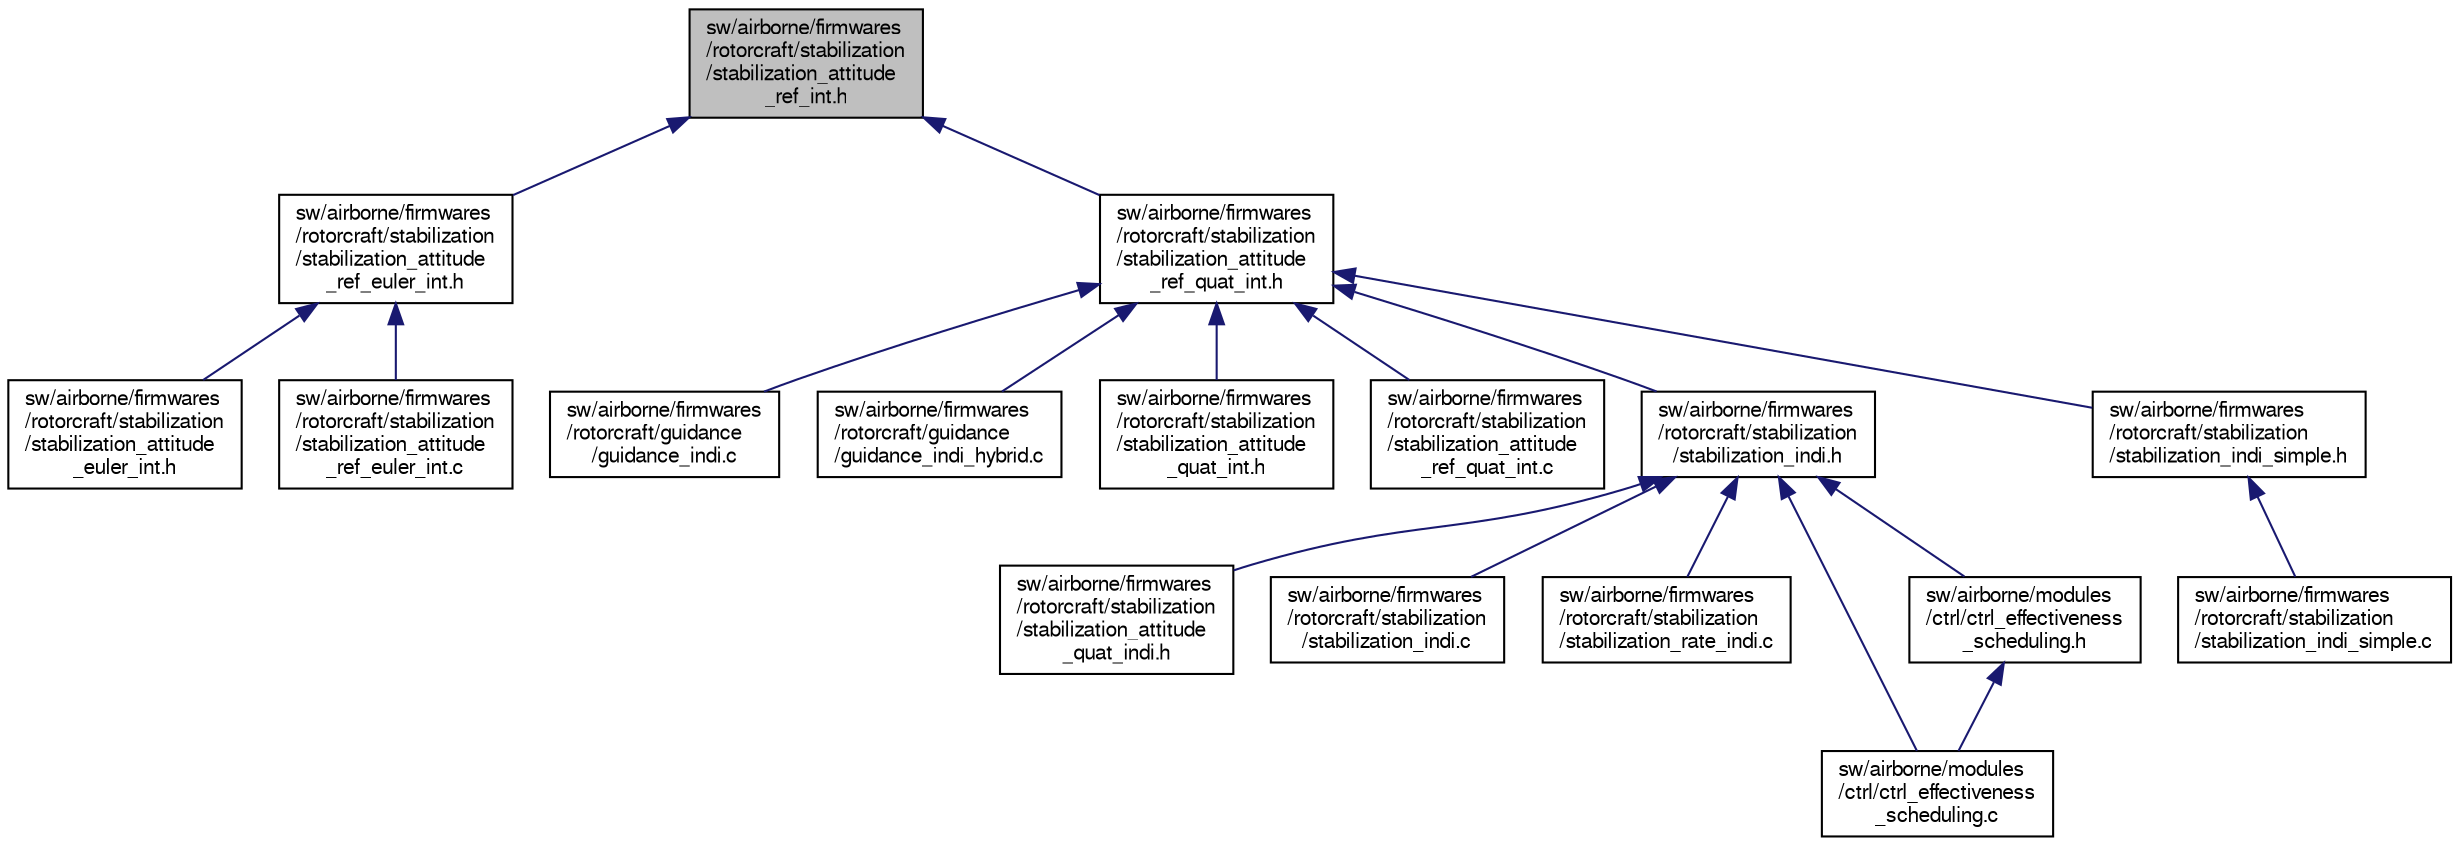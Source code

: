 digraph "sw/airborne/firmwares/rotorcraft/stabilization/stabilization_attitude_ref_int.h"
{
  edge [fontname="FreeSans",fontsize="10",labelfontname="FreeSans",labelfontsize="10"];
  node [fontname="FreeSans",fontsize="10",shape=record];
  Node1 [label="sw/airborne/firmwares\l/rotorcraft/stabilization\l/stabilization_attitude\l_ref_int.h",height=0.2,width=0.4,color="black", fillcolor="grey75", style="filled", fontcolor="black"];
  Node1 -> Node2 [dir="back",color="midnightblue",fontsize="10",style="solid",fontname="FreeSans"];
  Node2 [label="sw/airborne/firmwares\l/rotorcraft/stabilization\l/stabilization_attitude\l_ref_euler_int.h",height=0.2,width=0.4,color="black", fillcolor="white", style="filled",URL="$stabilization__attitude__ref__euler__int_8h.html",tooltip="Rotorcraft attitude reference generation (euler int version) "];
  Node2 -> Node3 [dir="back",color="midnightblue",fontsize="10",style="solid",fontname="FreeSans"];
  Node3 [label="sw/airborne/firmwares\l/rotorcraft/stabilization\l/stabilization_attitude\l_euler_int.h",height=0.2,width=0.4,color="black", fillcolor="white", style="filled",URL="$stabilization__attitude__euler__int_8h.html"];
  Node2 -> Node4 [dir="back",color="midnightblue",fontsize="10",style="solid",fontname="FreeSans"];
  Node4 [label="sw/airborne/firmwares\l/rotorcraft/stabilization\l/stabilization_attitude\l_ref_euler_int.c",height=0.2,width=0.4,color="black", fillcolor="white", style="filled",URL="$stabilization__attitude__ref__euler__int_8c.html",tooltip="Rotorcraft attitude reference generation (euler int version) "];
  Node1 -> Node5 [dir="back",color="midnightblue",fontsize="10",style="solid",fontname="FreeSans"];
  Node5 [label="sw/airborne/firmwares\l/rotorcraft/stabilization\l/stabilization_attitude\l_ref_quat_int.h",height=0.2,width=0.4,color="black", fillcolor="white", style="filled",URL="$stabilization__attitude__ref__quat__int_8h.html",tooltip="Rotorcraft attitude reference generation. "];
  Node5 -> Node6 [dir="back",color="midnightblue",fontsize="10",style="solid",fontname="FreeSans"];
  Node6 [label="sw/airborne/firmwares\l/rotorcraft/guidance\l/guidance_indi.c",height=0.2,width=0.4,color="black", fillcolor="white", style="filled",URL="$guidance__indi_8c.html",tooltip="A guidance mode based on Incremental Nonlinear Dynamic Inversion. "];
  Node5 -> Node7 [dir="back",color="midnightblue",fontsize="10",style="solid",fontname="FreeSans"];
  Node7 [label="sw/airborne/firmwares\l/rotorcraft/guidance\l/guidance_indi_hybrid.c",height=0.2,width=0.4,color="black", fillcolor="white", style="filled",URL="$guidance__indi__hybrid_8c.html",tooltip="A guidance mode based on Incremental Nonlinear Dynamic Inversion Come to IROS2016 to learn more! ..."];
  Node5 -> Node8 [dir="back",color="midnightblue",fontsize="10",style="solid",fontname="FreeSans"];
  Node8 [label="sw/airborne/firmwares\l/rotorcraft/stabilization\l/stabilization_attitude\l_quat_int.h",height=0.2,width=0.4,color="black", fillcolor="white", style="filled",URL="$stabilization__attitude__quat__int_8h.html"];
  Node5 -> Node9 [dir="back",color="midnightblue",fontsize="10",style="solid",fontname="FreeSans"];
  Node9 [label="sw/airborne/firmwares\l/rotorcraft/stabilization\l/stabilization_attitude\l_ref_quat_int.c",height=0.2,width=0.4,color="black", fillcolor="white", style="filled",URL="$stabilization__attitude__ref__quat__int_8c.html",tooltip="Rotorcraft attitude reference generation. "];
  Node5 -> Node10 [dir="back",color="midnightblue",fontsize="10",style="solid",fontname="FreeSans"];
  Node10 [label="sw/airborne/firmwares\l/rotorcraft/stabilization\l/stabilization_indi.h",height=0.2,width=0.4,color="black", fillcolor="white", style="filled",URL="$stabilization__indi_8h.html"];
  Node10 -> Node11 [dir="back",color="midnightblue",fontsize="10",style="solid",fontname="FreeSans"];
  Node11 [label="sw/airborne/firmwares\l/rotorcraft/stabilization\l/stabilization_attitude\l_quat_indi.h",height=0.2,width=0.4,color="black", fillcolor="white", style="filled",URL="$stabilization__attitude__quat__indi_8h.html",tooltip="This is the header file of the corresponding c file. "];
  Node10 -> Node12 [dir="back",color="midnightblue",fontsize="10",style="solid",fontname="FreeSans"];
  Node12 [label="sw/airborne/firmwares\l/rotorcraft/stabilization\l/stabilization_indi.c",height=0.2,width=0.4,color="black", fillcolor="white", style="filled",URL="$stabilization__indi_8c.html"];
  Node10 -> Node13 [dir="back",color="midnightblue",fontsize="10",style="solid",fontname="FreeSans"];
  Node13 [label="sw/airborne/firmwares\l/rotorcraft/stabilization\l/stabilization_rate_indi.c",height=0.2,width=0.4,color="black", fillcolor="white", style="filled",URL="$stabilization__rate__indi_8c.html",tooltip="Rate stabilization for rotorcrafts based on INDI by Ewoud Smeur. "];
  Node10 -> Node14 [dir="back",color="midnightblue",fontsize="10",style="solid",fontname="FreeSans"];
  Node14 [label="sw/airborne/modules\l/ctrl/ctrl_effectiveness\l_scheduling.c",height=0.2,width=0.4,color="black", fillcolor="white", style="filled",URL="$ctrl__effectiveness__scheduling_8c.html",tooltip="Module that interpolates gainsets in flight based on the transition percentage. "];
  Node10 -> Node15 [dir="back",color="midnightblue",fontsize="10",style="solid",fontname="FreeSans"];
  Node15 [label="sw/airborne/modules\l/ctrl/ctrl_effectiveness\l_scheduling.h",height=0.2,width=0.4,color="black", fillcolor="white", style="filled",URL="$ctrl__effectiveness__scheduling_8h.html"];
  Node15 -> Node14 [dir="back",color="midnightblue",fontsize="10",style="solid",fontname="FreeSans"];
  Node5 -> Node16 [dir="back",color="midnightblue",fontsize="10",style="solid",fontname="FreeSans"];
  Node16 [label="sw/airborne/firmwares\l/rotorcraft/stabilization\l/stabilization_indi_simple.h",height=0.2,width=0.4,color="black", fillcolor="white", style="filled",URL="$stabilization__indi__simple_8h.html"];
  Node16 -> Node17 [dir="back",color="midnightblue",fontsize="10",style="solid",fontname="FreeSans"];
  Node17 [label="sw/airborne/firmwares\l/rotorcraft/stabilization\l/stabilization_indi_simple.c",height=0.2,width=0.4,color="black", fillcolor="white", style="filled",URL="$stabilization__indi__simple_8c.html"];
}
